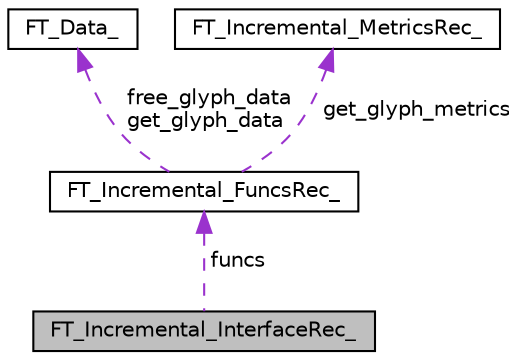 digraph "FT_Incremental_InterfaceRec_"
{
 // LATEX_PDF_SIZE
  edge [fontname="Helvetica",fontsize="10",labelfontname="Helvetica",labelfontsize="10"];
  node [fontname="Helvetica",fontsize="10",shape=record];
  Node1 [label="FT_Incremental_InterfaceRec_",height=0.2,width=0.4,color="black", fillcolor="grey75", style="filled", fontcolor="black",tooltip=" "];
  Node2 -> Node1 [dir="back",color="darkorchid3",fontsize="10",style="dashed",label=" funcs" ];
  Node2 [label="FT_Incremental_FuncsRec_",height=0.2,width=0.4,color="black", fillcolor="white", style="filled",URL="$de/d7e/structFT__Incremental__FuncsRec__.html",tooltip=" "];
  Node3 -> Node2 [dir="back",color="darkorchid3",fontsize="10",style="dashed",label=" free_glyph_data\nget_glyph_data" ];
  Node3 [label="FT_Data_",height=0.2,width=0.4,color="black", fillcolor="white", style="filled",URL="$d2/d09/structFT__Data__.html",tooltip=" "];
  Node4 -> Node2 [dir="back",color="darkorchid3",fontsize="10",style="dashed",label=" get_glyph_metrics" ];
  Node4 [label="FT_Incremental_MetricsRec_",height=0.2,width=0.4,color="black", fillcolor="white", style="filled",URL="$de/de7/structFT__Incremental__MetricsRec__.html",tooltip=" "];
}
